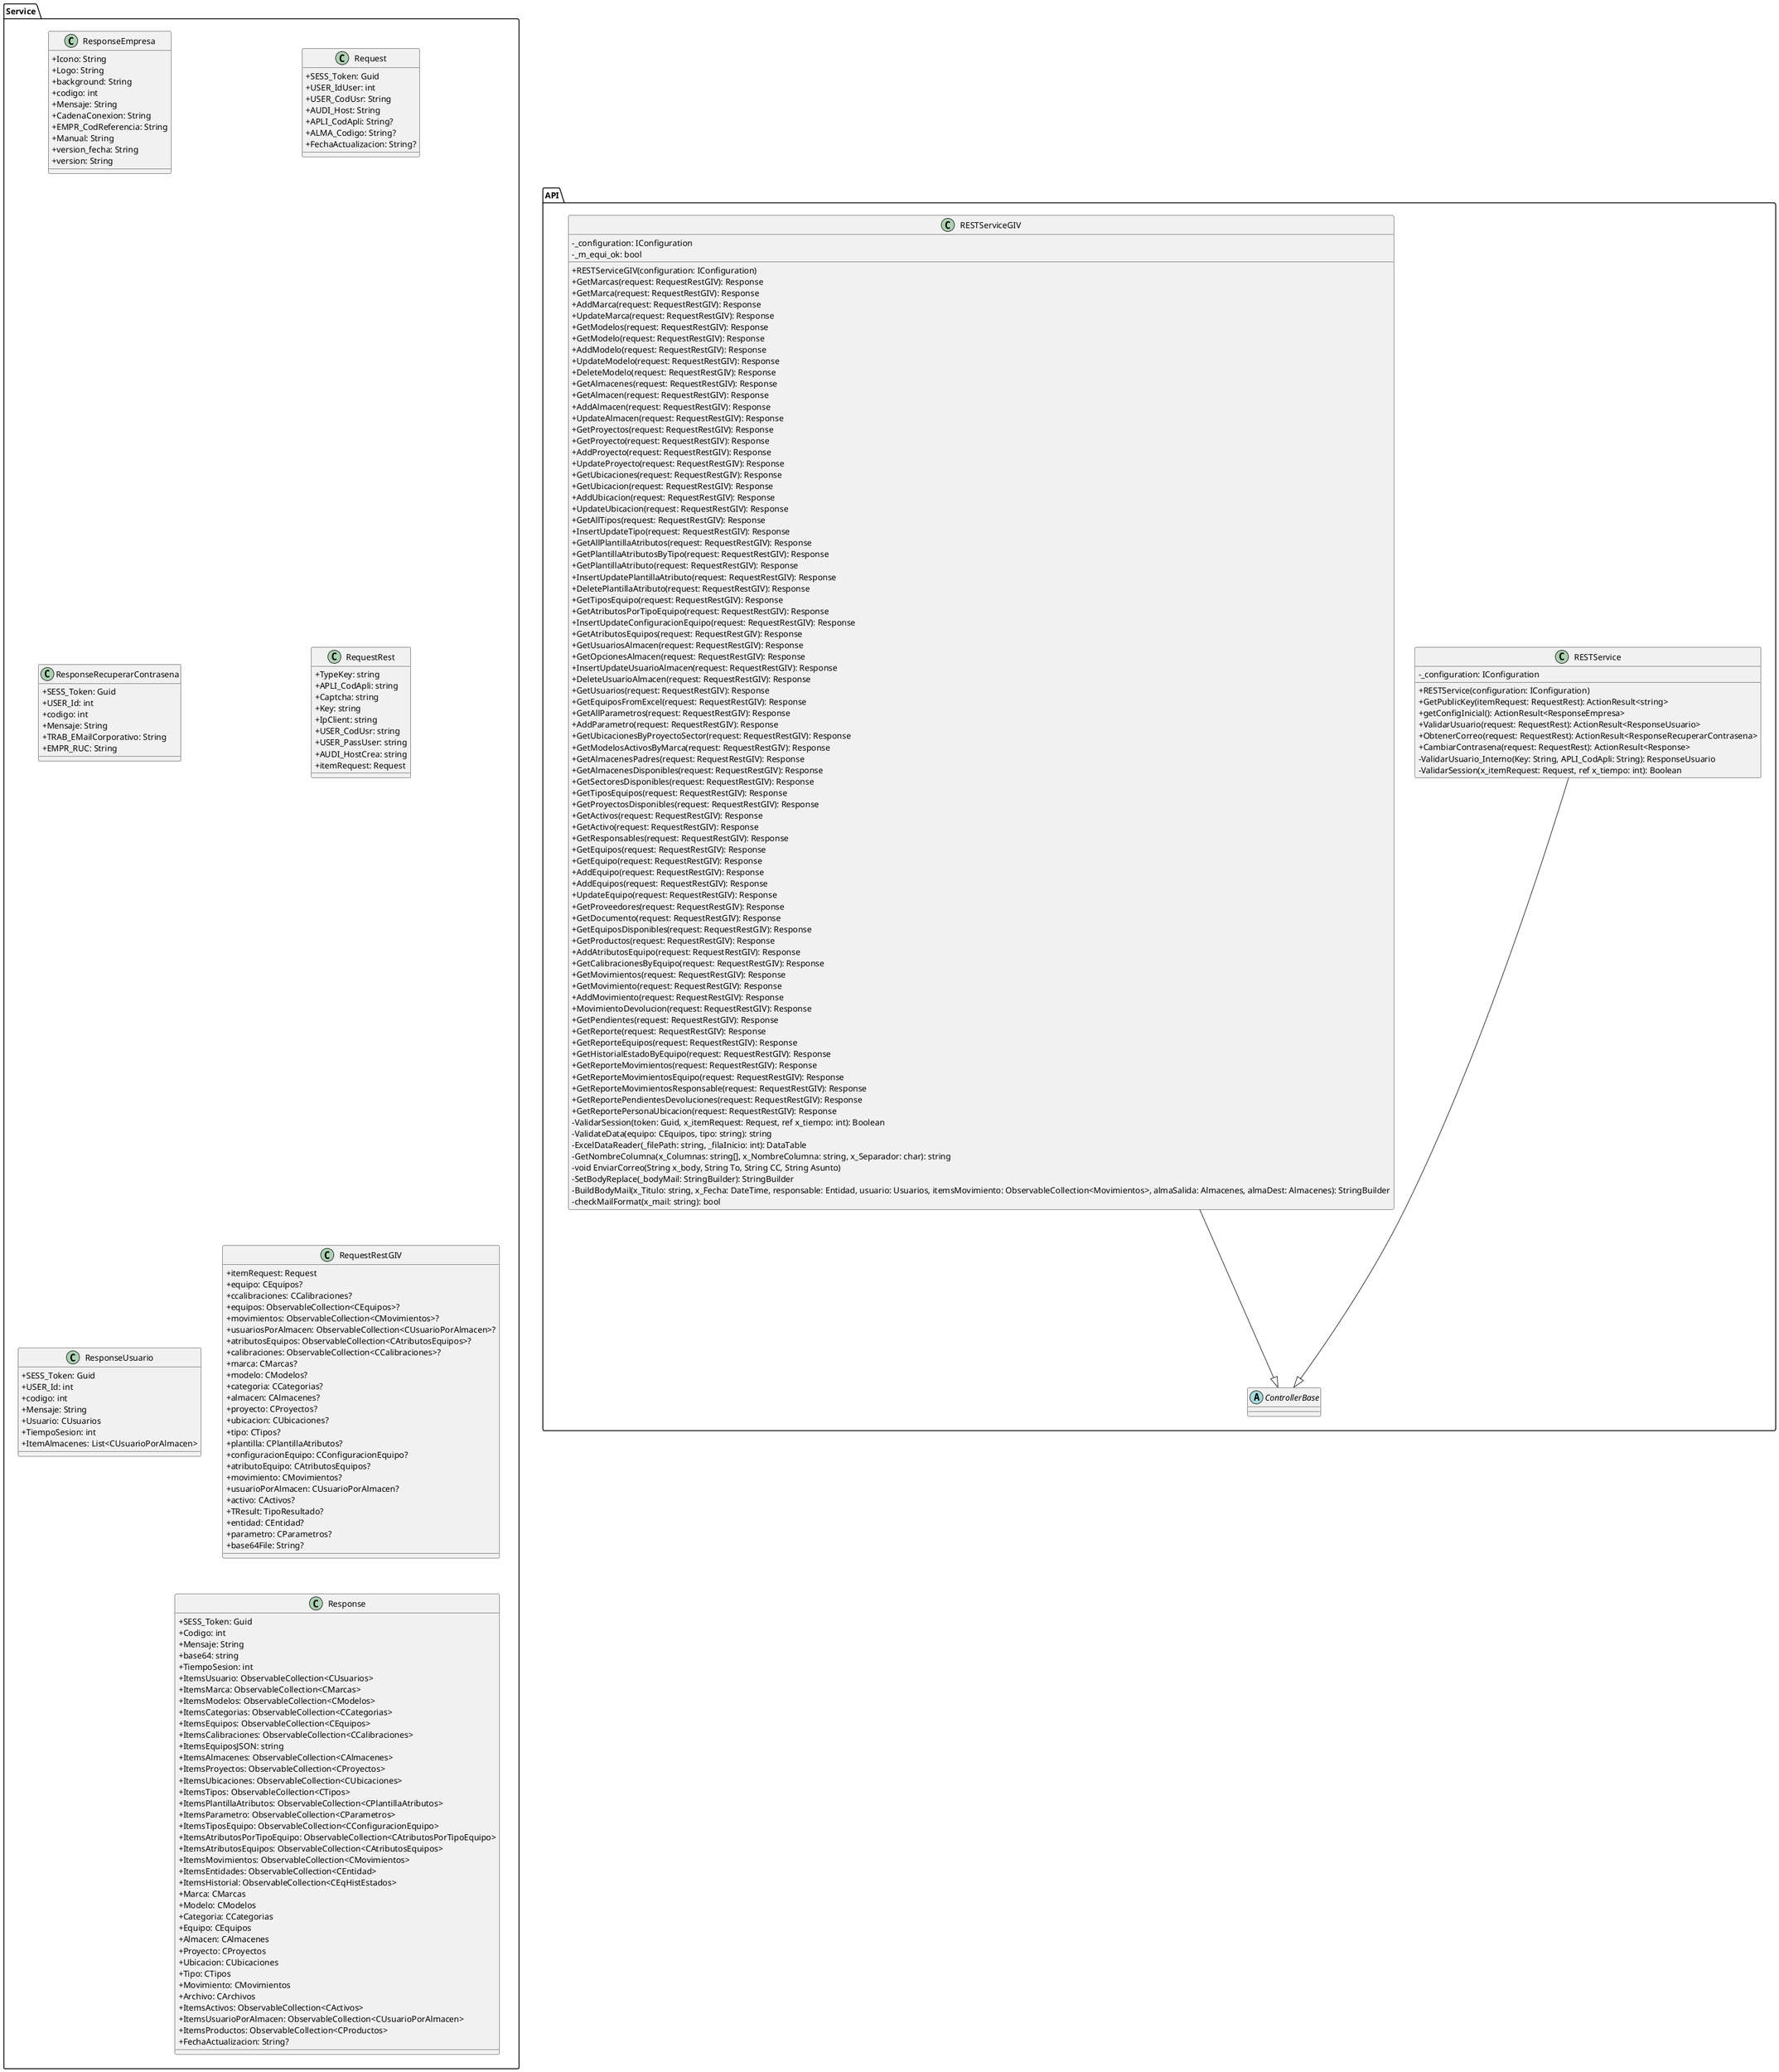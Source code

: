 @startuml Clases Service
skinparam ClassAttributeIconSize 0

package "Service" {
    class Request {
        + SESS_Token: Guid
        + USER_IdUser: int
        + USER_CodUsr: String
        + AUDI_Host: String
        + APLI_CodApli: String?
        + ALMA_Codigo: String?
        + FechaActualizacion: String?
    }

    class RequestRest {
        + TypeKey: string
        + APLI_CodApli: string
        + Captcha: string
        + Key: string
        + IpClient: string
        + USER_CodUsr: string
        + USER_PassUser: string
        + AUDI_HostCrea: string
        + itemRequest: Request
    }

    class RequestRestGIV {
        + itemRequest: Request
        + equipo: CEquipos?
        + ccalibraciones: CCalibraciones?
        + equipos: ObservableCollection<CEquipos>?
        + movimientos: ObservableCollection<CMovimientos>?
        + usuariosPorAlmacen: ObservableCollection<CUsuarioPorAlmacen>?
        + atributosEquipos: ObservableCollection<CAtributosEquipos>?
        + calibraciones: ObservableCollection<CCalibraciones>?
        + marca: CMarcas?
        + modelo: CModelos?
        + categoria: CCategorias?
        + almacen: CAlmacenes?
        + proyecto: CProyectos?
        + ubicacion: CUbicaciones?
        + tipo: CTipos?
        + plantilla: CPlantillaAtributos?
        + configuracionEquipo: CConfiguracionEquipo?
        + atributoEquipo: CAtributosEquipos?
        + movimiento: CMovimientos?
        + usuarioPorAlmacen: CUsuarioPorAlmacen?
        + activo: CActivos?
        + TResult: TipoResultado?
        + entidad: CEntidad?
        + parametro: CParametros?
        + base64File: String?
    }

    class Response {
        + SESS_Token: Guid
        + Codigo: int
        + Mensaje: String
        + base64: string
        + TiempoSesion: int
        + ItemsUsuario: ObservableCollection<CUsuarios>
        + ItemsMarca: ObservableCollection<CMarcas>
        + ItemsModelos: ObservableCollection<CModelos>
        + ItemsCategorias: ObservableCollection<CCategorias>
        + ItemsEquipos: ObservableCollection<CEquipos>
        + ItemsCalibraciones: ObservableCollection<CCalibraciones>
        + ItemsEquiposJSON: string
        + ItemsAlmacenes: ObservableCollection<CAlmacenes>
        + ItemsProyectos: ObservableCollection<CProyectos>
        + ItemsUbicaciones: ObservableCollection<CUbicaciones>
        + ItemsTipos: ObservableCollection<CTipos>
        + ItemsPlantillaAtributos: ObservableCollection<CPlantillaAtributos>
        + ItemsParametro: ObservableCollection<CParametros>
        + ItemsTiposEquipo: ObservableCollection<CConfiguracionEquipo>
        + ItemsAtributosPorTipoEquipo: ObservableCollection<CAtributosPorTipoEquipo>
        + ItemsAtributosEquipos: ObservableCollection<CAtributosEquipos>
        + ItemsMovimientos: ObservableCollection<CMovimientos>
        + ItemsEntidades: ObservableCollection<CEntidad>
        + ItemsHistorial: ObservableCollection<CEqHistEstados>
        + Marca: CMarcas
        + Modelo: CModelos
        + Categoria: CCategorias
        + Equipo: CEquipos
        + Almacen: CAlmacenes
        + Proyecto: CProyectos
        + Ubicacion: CUbicaciones
        + Tipo: CTipos
        + Movimiento: CMovimientos
        + Archivo: CArchivos
        + ItemsActivos: ObservableCollection<CActivos>
        + ItemsUsuarioPorAlmacen: ObservableCollection<CUsuarioPorAlmacen>
        + ItemsProductos: ObservableCollection<CProductos>
        + FechaActualizacion: String?
    }

    class ResponseEmpresa {
        + Icono: String
        + Logo: String
        + background: String
        + codigo: int
        + Mensaje: String
        + CadenaConexion: String
        + EMPR_CodReferencia: String
        + Manual: String
        + version_fecha: String
        + version: String
    }

    class ResponseRecuperarContrasena {
        + SESS_Token: Guid
        + USER_Id: int
        + codigo: int
        + Mensaje: String
        + TRAB_EMailCorporativo: String
        + EMPR_RUC: String
    }

    class ResponseUsuario {
        + SESS_Token: Guid
        + USER_Id: int
        + codigo: int
        + Mensaje: String
        + Usuario: CUsuarios
        + TiempoSesion: int
        + ItemAlmacenes: List<CUsuarioPorAlmacen>
    }

    Request -[hidden]-> RequestRest
    RequestRest -[hidden]-> RequestRestGIV
    RequestRestGIV -[hidden]-> Response

    ResponseEmpresa -[hidden]-> ResponseRecuperarContrasena
    ResponseRecuperarContrasena -[hidden]-> ResponseUsuario
}

package "API" {
    abstract ControllerBase

    class RESTService {
        - _configuration: IConfiguration
        + RESTService(configuration: IConfiguration)
        + GetPublicKey(itemRequest: RequestRest): ActionResult<string>
        + getConfigInicial(): ActionResult<ResponseEmpresa>
        + ValidarUsuario(request: RequestRest): ActionResult<ResponseUsuario>
        + ObtenerCorreo(request: RequestRest): ActionResult<ResponseRecuperarContrasena>
        + CambiarContrasena(request: RequestRest): ActionResult<Response>
        - ValidarUsuario_Interno(Key: String, APLI_CodApli: String): ResponseUsuario
        - ValidarSession(x_itemRequest: Request, ref x_tiempo: int): Boolean
    }

    class RESTServiceGIV {
        - _configuration: IConfiguration
        - _m_equi_ok: bool
        + RESTServiceGIV(configuration: IConfiguration)
        + GetMarcas(request: RequestRestGIV): Response
        + GetMarca(request: RequestRestGIV): Response
        + AddMarca(request: RequestRestGIV): Response
        + UpdateMarca(request: RequestRestGIV): Response
        + GetModelos(request: RequestRestGIV): Response
        + GetModelo(request: RequestRestGIV): Response
        + AddModelo(request: RequestRestGIV): Response
        + UpdateModelo(request: RequestRestGIV): Response
        + DeleteModelo(request: RequestRestGIV): Response
        + GetAlmacenes(request: RequestRestGIV): Response
        + GetAlmacen(request: RequestRestGIV): Response
        + AddAlmacen(request: RequestRestGIV): Response
        + UpdateAlmacen(request: RequestRestGIV): Response
        + GetProyectos(request: RequestRestGIV): Response
        + GetProyecto(request: RequestRestGIV): Response
        + AddProyecto(request: RequestRestGIV): Response
        + UpdateProyecto(request: RequestRestGIV): Response
        + GetUbicaciones(request: RequestRestGIV): Response
        + GetUbicacion(request: RequestRestGIV): Response
        + AddUbicacion(request: RequestRestGIV): Response
        + UpdateUbicacion(request: RequestRestGIV): Response
        + GetAllTipos(request: RequestRestGIV): Response
        + InsertUpdateTipo(request: RequestRestGIV): Response
        + GetAllPlantillaAtributos(request: RequestRestGIV): Response
        + GetPlantillaAtributosByTipo(request: RequestRestGIV): Response
        + GetPlantillaAtributo(request: RequestRestGIV): Response
        + InsertUpdatePlantillaAtributo(request: RequestRestGIV): Response
        + DeletePlantillaAtributo(request: RequestRestGIV): Response
        + GetTiposEquipo(request: RequestRestGIV): Response
        + GetAtributosPorTipoEquipo(request: RequestRestGIV): Response
        + InsertUpdateConfiguracionEquipo(request: RequestRestGIV): Response
        + GetAtributosEquipos(request: RequestRestGIV): Response
        + GetUsuariosAlmacen(request: RequestRestGIV): Response
        + GetOpcionesAlmacen(request: RequestRestGIV): Response
        + InsertUpdateUsuarioAlmacen(request: RequestRestGIV): Response
        + DeleteUsuarioAlmacen(request: RequestRestGIV): Response
        + GetUsuarios(request: RequestRestGIV): Response
        + GetEquiposFromExcel(request: RequestRestGIV): Response
        + GetAllParametros(request: RequestRestGIV): Response
        + AddParametro(request: RequestRestGIV): Response
        + GetUbicacionesByProyectoSector(request: RequestRestGIV): Response
        + GetModelosActivosByMarca(request: RequestRestGIV): Response
        + GetAlmacenesPadres(request: RequestRestGIV): Response
        + GetAlmacenesDisponibles(request: RequestRestGIV): Response
        + GetSectoresDisponibles(request: RequestRestGIV): Response
        + GetTiposEquipos(request: RequestRestGIV): Response
        + GetProyectosDisponibles(request: RequestRestGIV): Response
        + GetActivos(request: RequestRestGIV): Response
        + GetActivo(request: RequestRestGIV): Response
        + GetResponsables(request: RequestRestGIV): Response
        + GetEquipos(request: RequestRestGIV): Response
        + GetEquipo(request: RequestRestGIV): Response
        + AddEquipo(request: RequestRestGIV): Response
        + AddEquipos(request: RequestRestGIV): Response
        + UpdateEquipo(request: RequestRestGIV): Response
        + GetProveedores(request: RequestRestGIV): Response
        + GetDocumento(request: RequestRestGIV): Response
        + GetEquiposDisponibles(request: RequestRestGIV): Response
        + GetProductos(request: RequestRestGIV): Response
        + AddAtributosEquipo(request: RequestRestGIV): Response
        + GetCalibracionesByEquipo(request: RequestRestGIV): Response
        + GetMovimientos(request: RequestRestGIV): Response
        + GetMovimiento(request: RequestRestGIV): Response
        + AddMovimiento(request: RequestRestGIV): Response
        + MovimientoDevolucion(request: RequestRestGIV): Response
        + GetPendientes(request: RequestRestGIV): Response
        + GetReporte(request: RequestRestGIV): Response
        + GetReporteEquipos(request: RequestRestGIV): Response
        + GetHistorialEstadoByEquipo(request: RequestRestGIV): Response
        + GetReporteMovimientos(request: RequestRestGIV): Response
        + GetReporteMovimientosEquipo(request: RequestRestGIV): Response
        + GetReporteMovimientosResponsable(request: RequestRestGIV): Response
        + GetReportePendientesDevoluciones(request: RequestRestGIV): Response
        + GetReportePersonaUbicacion(request: RequestRestGIV): Response
        - ValidarSession(token: Guid, x_itemRequest: Request, ref x_tiempo: int): Boolean
        - ValidateData(equipo: CEquipos, tipo: string): string
        - ExcelDataReader(_filePath: string, _filaInicio: int): DataTable
        - GetNombreColumna(x_Columnas: string[], x_NombreColumna: string, x_Separador: char): string
        - void EnviarCorreo(String x_body, String To, String CC, String Asunto)
        - SetBodyReplace(_bodyMail: StringBuilder): StringBuilder
        - BuildBodyMail(x_Titulo: string, x_Fecha: DateTime, responsable: Entidad, usuario: Usuarios, itemsMovimiento: ObservableCollection<Movimientos>, almaSalida: Almacenes, almaDest: Almacenes): StringBuilder
        - checkMailFormat(x_mail: string): bool
    }

    RESTService --|> ControllerBase
    RESTServiceGIV --|> ControllerBase
}

Service -[hidden]-> API
@enduml